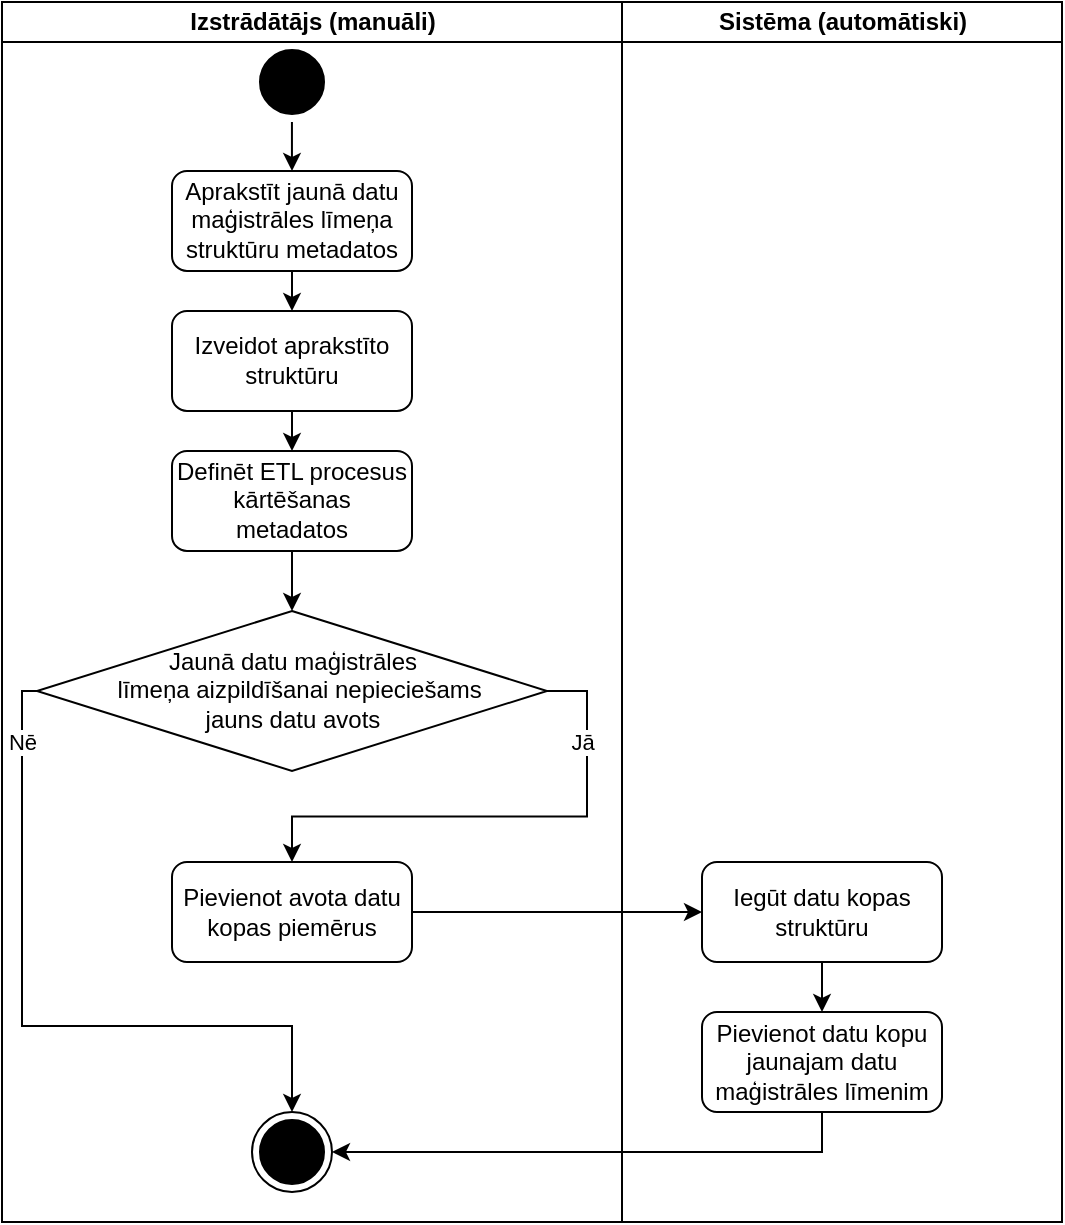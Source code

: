 <mxfile version="13.0.1" pages="6"><diagram name="dhl_addition" id="0783ab3e-0a74-02c8-0abd-f7b4e66b4bec"><mxGraphModel dx="971" dy="371" grid="1" gridSize="10" guides="1" tooltips="1" connect="1" arrows="1" fold="1" page="1" pageScale="1" pageWidth="850" pageHeight="1100" background="#ffffff" math="0" shadow="0"><root><mxCell id="0"/><mxCell id="1" parent="0"/><mxCell id="1c1d494c118603dd-1" value="" style="swimlane;html=1;childLayout=stackLayout;startSize=0;rounded=0;shadow=0;comic=0;labelBackgroundColor=none;strokeWidth=1;fontFamily=Verdana;fontSize=12;align=center;" parent="1" vertex="1"><mxGeometry x="40" y="20" width="530" height="610" as="geometry"/></mxCell><mxCell id="1c1d494c118603dd-2" value="Izstrādātājs (manuāli)" style="swimlane;html=1;startSize=20;" parent="1c1d494c118603dd-1" vertex="1"><mxGeometry width="310" height="610" as="geometry"/></mxCell><mxCell id="QlJGY3i9sihVr8ih1S-I-3" value="" style="edgeStyle=orthogonalEdgeStyle;html=1;verticalAlign=bottom;endArrow=classic;endSize=6;strokeColor=#000000;exitX=0.499;exitY=0.851;exitDx=0;exitDy=0;exitPerimeter=0;endFill=1;" parent="1c1d494c118603dd-2" edge="1"><mxGeometry relative="1" as="geometry"><mxPoint x="145" y="84.47" as="targetPoint"/><mxPoint x="144.97" y="60.0" as="sourcePoint"/></mxGeometry></mxCell><mxCell id="QlJGY3i9sihVr8ih1S-I-6" style="edgeStyle=orthogonalEdgeStyle;rounded=0;orthogonalLoop=1;jettySize=auto;html=1;exitX=0.5;exitY=1;exitDx=0;exitDy=0;entryX=0.5;entryY=0;entryDx=0;entryDy=0;strokeColor=#000000;" parent="1c1d494c118603dd-2" source="QlJGY3i9sihVr8ih1S-I-4" target="QlJGY3i9sihVr8ih1S-I-5" edge="1"><mxGeometry relative="1" as="geometry"/></mxCell><mxCell id="QlJGY3i9sihVr8ih1S-I-21" value="Pievienot avota datu kopas piemērus" style="rounded=1;whiteSpace=wrap;html=1;strokeColor=#000000;" parent="1c1d494c118603dd-2" vertex="1"><mxGeometry x="85" y="430" width="120" height="50" as="geometry"/></mxCell><mxCell id="QlJGY3i9sihVr8ih1S-I-4" value="Aprakstīt jaunā datu maģistrāles līmeņa struktūru metadatos" style="rounded=1;whiteSpace=wrap;html=1;strokeColor=#000000;" parent="1c1d494c118603dd-2" vertex="1"><mxGeometry x="85" y="84.47" width="120" height="50" as="geometry"/></mxCell><mxCell id="QlJGY3i9sihVr8ih1S-I-10" style="edgeStyle=orthogonalEdgeStyle;rounded=0;orthogonalLoop=1;jettySize=auto;html=1;exitX=0.5;exitY=1;exitDx=0;exitDy=0;entryX=0.5;entryY=0;entryDx=0;entryDy=0;endArrow=classic;endFill=1;endSize=6;strokeColor=#000000;" parent="1c1d494c118603dd-2" source="QlJGY3i9sihVr8ih1S-I-5" target="QlJGY3i9sihVr8ih1S-I-9" edge="1"><mxGeometry relative="1" as="geometry"/></mxCell><mxCell id="QlJGY3i9sihVr8ih1S-I-5" value="Izveidot aprakstīto struktūru" style="rounded=1;whiteSpace=wrap;html=1;strokeColor=#000000;" parent="1c1d494c118603dd-2" vertex="1"><mxGeometry x="85" y="154.47" width="120" height="50" as="geometry"/></mxCell><mxCell id="QlJGY3i9sihVr8ih1S-I-12" style="edgeStyle=orthogonalEdgeStyle;rounded=0;orthogonalLoop=1;jettySize=auto;html=1;exitX=0.5;exitY=1;exitDx=0;exitDy=0;entryX=0.5;entryY=0;entryDx=0;entryDy=0;endArrow=classic;endFill=1;endSize=6;strokeColor=#000000;" parent="1c1d494c118603dd-2" source="QlJGY3i9sihVr8ih1S-I-9" target="QlJGY3i9sihVr8ih1S-I-11" edge="1"><mxGeometry relative="1" as="geometry"/></mxCell><mxCell id="QlJGY3i9sihVr8ih1S-I-9" value="Definēt ETL procesus kārtēšanas metadatos" style="rounded=1;whiteSpace=wrap;html=1;strokeColor=#000000;" parent="1c1d494c118603dd-2" vertex="1"><mxGeometry x="85" y="224.47" width="120" height="50" as="geometry"/></mxCell><mxCell id="QlJGY3i9sihVr8ih1S-I-11" value="Jaunā datu maģistrāles&lt;br&gt;&amp;nbsp; līmeņa aizpildīšanai nepieciešams &lt;br&gt;jauns datu avots" style="rhombus;whiteSpace=wrap;html=1;strokeColor=#000000;" parent="1c1d494c118603dd-2" vertex="1"><mxGeometry x="17.5" y="304.47" width="255" height="80" as="geometry"/></mxCell><mxCell id="QlJGY3i9sihVr8ih1S-I-13" style="edgeStyle=orthogonalEdgeStyle;rounded=0;orthogonalLoop=1;jettySize=auto;html=1;exitX=1;exitY=0.5;exitDx=0;exitDy=0;endArrow=classic;endFill=1;endSize=6;strokeColor=#000000;entryX=0.5;entryY=0;entryDx=0;entryDy=0;" parent="1c1d494c118603dd-2" source="QlJGY3i9sihVr8ih1S-I-11" target="QlJGY3i9sihVr8ih1S-I-21" edge="1"><mxGeometry relative="1" as="geometry"><mxPoint x="145" y="424.47" as="targetPoint"/><Array as="points"/></mxGeometry></mxCell><mxCell id="QlJGY3i9sihVr8ih1S-I-14" value="Jā" style="edgeLabel;html=1;align=center;verticalAlign=middle;resizable=0;points=[];" parent="QlJGY3i9sihVr8ih1S-I-13" vertex="1" connectable="0"><mxGeometry x="-0.294" relative="1" as="geometry"><mxPoint x="3.92" y="-37.25" as="offset"/></mxGeometry></mxCell><mxCell id="QlJGY3i9sihVr8ih1S-I-25" style="edgeStyle=orthogonalEdgeStyle;rounded=0;orthogonalLoop=1;jettySize=auto;html=1;exitX=0;exitY=0.5;exitDx=0;exitDy=0;endArrow=classic;endFill=1;endSize=6;strokeColor=#000000;entryX=0.5;entryY=0;entryDx=0;entryDy=0;" parent="1c1d494c118603dd-2" source="QlJGY3i9sihVr8ih1S-I-11" target="QlJGY3i9sihVr8ih1S-I-26" edge="1"><mxGeometry relative="1" as="geometry"><mxPoint x="130" y="580" as="targetPoint"/><Array as="points"><mxPoint x="10" y="344"/><mxPoint x="10" y="512"/><mxPoint x="145" y="512"/></Array></mxGeometry></mxCell><mxCell id="QlJGY3i9sihVr8ih1S-I-27" value="Nē" style="edgeLabel;html=1;align=center;verticalAlign=middle;resizable=0;points=[];" parent="QlJGY3i9sihVr8ih1S-I-25" vertex="1" connectable="0"><mxGeometry x="-0.697" relative="1" as="geometry"><mxPoint y="-20.33" as="offset"/></mxGeometry></mxCell><mxCell id="QlJGY3i9sihVr8ih1S-I-2" value="" style="ellipse;html=1;shape=startState;fillColor=#000000;strokeColor=#000000;" parent="1c1d494c118603dd-2" vertex="1"><mxGeometry x="125" y="20" width="40" height="40" as="geometry"/></mxCell><mxCell id="QlJGY3i9sihVr8ih1S-I-26" value="" style="ellipse;html=1;shape=endState;fillColor=#000000;strokeColor=#000000;" parent="1c1d494c118603dd-2" vertex="1"><mxGeometry x="125" y="555" width="40" height="40" as="geometry"/></mxCell><mxCell id="1c1d494c118603dd-3" value="Sistēma (automātiski)" style="swimlane;html=1;startSize=20;" parent="1c1d494c118603dd-1" vertex="1"><mxGeometry x="310" width="220" height="610" as="geometry"/></mxCell><mxCell id="QlJGY3i9sihVr8ih1S-I-24" style="edgeStyle=orthogonalEdgeStyle;rounded=0;orthogonalLoop=1;jettySize=auto;html=1;exitX=0.5;exitY=1;exitDx=0;exitDy=0;entryX=0.5;entryY=0;entryDx=0;entryDy=0;endArrow=classic;endFill=1;endSize=6;strokeColor=#000000;" parent="1c1d494c118603dd-3" source="QlJGY3i9sihVr8ih1S-I-19" target="QlJGY3i9sihVr8ih1S-I-23" edge="1"><mxGeometry relative="1" as="geometry"/></mxCell><mxCell id="QlJGY3i9sihVr8ih1S-I-19" value="Iegūt datu kopas struktūru" style="rounded=1;whiteSpace=wrap;html=1;strokeColor=#000000;" parent="1c1d494c118603dd-3" vertex="1"><mxGeometry x="40" y="430" width="120" height="50" as="geometry"/></mxCell><mxCell id="QlJGY3i9sihVr8ih1S-I-23" value="Pievienot datu kopu jaunajam datu maģistrāles līmenim" style="rounded=1;whiteSpace=wrap;html=1;strokeColor=#000000;" parent="1c1d494c118603dd-3" vertex="1"><mxGeometry x="40" y="505" width="120" height="50" as="geometry"/></mxCell><mxCell id="QlJGY3i9sihVr8ih1S-I-22" style="edgeStyle=orthogonalEdgeStyle;rounded=0;orthogonalLoop=1;jettySize=auto;html=1;exitX=1;exitY=0.5;exitDx=0;exitDy=0;endArrow=classic;endFill=1;endSize=6;strokeColor=#000000;" parent="1c1d494c118603dd-1" source="QlJGY3i9sihVr8ih1S-I-21" target="QlJGY3i9sihVr8ih1S-I-19" edge="1"><mxGeometry relative="1" as="geometry"/></mxCell><mxCell id="QlJGY3i9sihVr8ih1S-I-30" style="edgeStyle=orthogonalEdgeStyle;rounded=0;orthogonalLoop=1;jettySize=auto;html=1;exitX=0.5;exitY=1;exitDx=0;exitDy=0;entryX=1;entryY=0.5;entryDx=0;entryDy=0;endArrow=classic;endFill=1;endSize=6;strokeColor=#000000;" parent="1c1d494c118603dd-1" source="QlJGY3i9sihVr8ih1S-I-23" target="QlJGY3i9sihVr8ih1S-I-26" edge="1"><mxGeometry relative="1" as="geometry"/></mxCell></root></mxGraphModel></diagram><diagram id="r5ne1nX5tnaXWX44cIxF" name="ds_addition"><mxGraphModel dx="971" dy="371" grid="1" gridSize="10" guides="1" tooltips="1" connect="1" arrows="1" fold="1" page="1" pageScale="1" pageWidth="850" pageHeight="1100" math="0" shadow="0"><root><mxCell id="-ry3yPVLIxm_ubu_ktDn-0"/><mxCell id="-ry3yPVLIxm_ubu_ktDn-1" parent="-ry3yPVLIxm_ubu_ktDn-0"/><mxCell id="CW3bPsIAohNxKpFL95HY-0" value="" style="swimlane;html=1;childLayout=stackLayout;startSize=0;rounded=0;shadow=0;comic=0;labelBackgroundColor=none;strokeWidth=1;fontFamily=Verdana;fontSize=12;align=center;" parent="-ry3yPVLIxm_ubu_ktDn-1" vertex="1"><mxGeometry x="40" y="20" width="530" height="470" as="geometry"/></mxCell><mxCell id="CW3bPsIAohNxKpFL95HY-1" value="Izstrādātājs (manuāli)" style="swimlane;html=1;startSize=20;" parent="CW3bPsIAohNxKpFL95HY-0" vertex="1"><mxGeometry width="310" height="470" as="geometry"/></mxCell><mxCell id="CW3bPsIAohNxKpFL95HY-2" value="" style="edgeStyle=orthogonalEdgeStyle;html=1;verticalAlign=bottom;endArrow=classic;endSize=6;strokeColor=#000000;exitX=0.499;exitY=0.851;exitDx=0;exitDy=0;exitPerimeter=0;endFill=1;entryX=0.5;entryY=0;entryDx=0;entryDy=0;" parent="CW3bPsIAohNxKpFL95HY-1" target="CW3bPsIAohNxKpFL95HY-4" edge="1"><mxGeometry relative="1" as="geometry"><mxPoint x="145" y="84.47" as="targetPoint"/><mxPoint x="144.97" y="60.0" as="sourcePoint"/></mxGeometry></mxCell><mxCell id="CW3bPsIAohNxKpFL95HY-15" value="" style="ellipse;html=1;shape=startState;fillColor=#000000;strokeColor=#000000;" parent="CW3bPsIAohNxKpFL95HY-1" vertex="1"><mxGeometry x="125" y="20" width="40" height="40" as="geometry"/></mxCell><mxCell id="CW3bPsIAohNxKpFL95HY-4" value="Pievienot avota datu kopas piemērus" style="rounded=1;whiteSpace=wrap;html=1;strokeColor=#000000;" parent="CW3bPsIAohNxKpFL95HY-1" vertex="1"><mxGeometry x="85" y="80" width="120" height="50" as="geometry"/></mxCell><mxCell id="CW3bPsIAohNxKpFL95HY-26" style="edgeStyle=orthogonalEdgeStyle;rounded=0;orthogonalLoop=1;jettySize=auto;html=1;exitX=0.5;exitY=1;exitDx=0;exitDy=0;endArrow=classic;endFill=1;endSize=6;strokeColor=#000000;" parent="CW3bPsIAohNxKpFL95HY-1" source="CW3bPsIAohNxKpFL95HY-23" target="CW3bPsIAohNxKpFL95HY-25" edge="1"><mxGeometry relative="1" as="geometry"/></mxCell><mxCell id="CW3bPsIAohNxKpFL95HY-23" value="Definēt citus datu maģistrāles līmeņus" style="rounded=1;whiteSpace=wrap;html=1;strokeColor=#000000;" parent="CW3bPsIAohNxKpFL95HY-1" vertex="1"><mxGeometry x="85" y="260" width="120" height="50" as="geometry"/></mxCell><mxCell id="8R1ivv4LpuwspY_69c0b-0" style="edgeStyle=orthogonalEdgeStyle;rounded=0;orthogonalLoop=1;jettySize=auto;html=1;exitX=0.5;exitY=1;exitDx=0;exitDy=0;entryX=0.5;entryY=0;entryDx=0;entryDy=0;endArrow=classic;endFill=1;endSize=6;strokeColor=#000000;" parent="CW3bPsIAohNxKpFL95HY-1" source="CW3bPsIAohNxKpFL95HY-25" target="CW3bPsIAohNxKpFL95HY-16" edge="1"><mxGeometry relative="1" as="geometry"/></mxCell><mxCell id="CW3bPsIAohNxKpFL95HY-25" value="Definēt ETL procesus kārtēšanas metadatos" style="rounded=1;whiteSpace=wrap;html=1;strokeColor=#000000;" parent="CW3bPsIAohNxKpFL95HY-1" vertex="1"><mxGeometry x="85" y="340" width="120" height="50" as="geometry"/></mxCell><mxCell id="CW3bPsIAohNxKpFL95HY-16" value="" style="ellipse;html=1;shape=endState;fillColor=#000000;strokeColor=#000000;" parent="CW3bPsIAohNxKpFL95HY-1" vertex="1"><mxGeometry x="125" y="420" width="40" height="40" as="geometry"/></mxCell><mxCell id="CW3bPsIAohNxKpFL95HY-17" value="Sistēma (automātiski)" style="swimlane;html=1;startSize=20;" parent="CW3bPsIAohNxKpFL95HY-0" vertex="1"><mxGeometry x="310" width="220" height="470" as="geometry"/></mxCell><mxCell id="CW3bPsIAohNxKpFL95HY-18" style="edgeStyle=orthogonalEdgeStyle;rounded=0;orthogonalLoop=1;jettySize=auto;html=1;exitX=0.5;exitY=1;exitDx=0;exitDy=0;entryX=0.5;entryY=0;entryDx=0;entryDy=0;endArrow=classic;endFill=1;endSize=6;strokeColor=#000000;" parent="CW3bPsIAohNxKpFL95HY-17" source="CW3bPsIAohNxKpFL95HY-19" target="CW3bPsIAohNxKpFL95HY-20" edge="1"><mxGeometry relative="1" as="geometry"/></mxCell><mxCell id="CW3bPsIAohNxKpFL95HY-19" value="Iegūt datu kopas struktūru" style="rounded=1;whiteSpace=wrap;html=1;strokeColor=#000000;" parent="CW3bPsIAohNxKpFL95HY-17" vertex="1"><mxGeometry x="40" y="130" width="120" height="50" as="geometry"/></mxCell><mxCell id="CW3bPsIAohNxKpFL95HY-20" value="Pievienot datu kopu pirmajam datu maģistrāles līmenim" style="rounded=1;whiteSpace=wrap;html=1;strokeColor=#000000;" parent="CW3bPsIAohNxKpFL95HY-17" vertex="1"><mxGeometry x="40" y="210" width="120" height="50" as="geometry"/></mxCell><mxCell id="CW3bPsIAohNxKpFL95HY-21" style="edgeStyle=orthogonalEdgeStyle;rounded=0;orthogonalLoop=1;jettySize=auto;html=1;exitX=1;exitY=0.5;exitDx=0;exitDy=0;endArrow=classic;endFill=1;endSize=6;strokeColor=#000000;entryX=0.5;entryY=0;entryDx=0;entryDy=0;" parent="CW3bPsIAohNxKpFL95HY-0" source="CW3bPsIAohNxKpFL95HY-4" target="CW3bPsIAohNxKpFL95HY-19" edge="1"><mxGeometry relative="1" as="geometry"/></mxCell><mxCell id="CW3bPsIAohNxKpFL95HY-24" style="edgeStyle=orthogonalEdgeStyle;rounded=0;orthogonalLoop=1;jettySize=auto;html=1;exitX=0.5;exitY=1;exitDx=0;exitDy=0;entryX=1;entryY=0.5;entryDx=0;entryDy=0;endArrow=classic;endFill=1;endSize=6;strokeColor=#000000;" parent="CW3bPsIAohNxKpFL95HY-0" source="CW3bPsIAohNxKpFL95HY-20" target="CW3bPsIAohNxKpFL95HY-23" edge="1"><mxGeometry relative="1" as="geometry"/></mxCell></root></mxGraphModel></diagram><diagram id="lWVLtYRCgKMw6gDkcgYN" name="dset_addition"><mxGraphModel dx="971" dy="371" grid="1" gridSize="10" guides="1" tooltips="1" connect="1" arrows="1" fold="1" page="1" pageScale="1" pageWidth="850" pageHeight="1100" math="0" shadow="0"><root><mxCell id="nahnFkoXb_-2f4OZzHpa-0"/><mxCell id="nahnFkoXb_-2f4OZzHpa-1" parent="nahnFkoXb_-2f4OZzHpa-0"/><mxCell id="oEe6ItxFOUa2A3Rlbcqa-0" value="" style="swimlane;html=1;childLayout=stackLayout;startSize=0;rounded=0;shadow=0;comic=0;labelBackgroundColor=none;strokeWidth=1;fontFamily=Verdana;fontSize=12;align=center;" parent="nahnFkoXb_-2f4OZzHpa-1" vertex="1"><mxGeometry x="30" y="110" width="580" height="980" as="geometry"/></mxCell><mxCell id="oEe6ItxFOUa2A3Rlbcqa-1" value="Izstrādātājs (manuāli)" style="swimlane;html=1;startSize=20;" parent="oEe6ItxFOUa2A3Rlbcqa-0" vertex="1"><mxGeometry width="320" height="980" as="geometry"/></mxCell><mxCell id="oEe6ItxFOUa2A3Rlbcqa-13" style="edgeStyle=orthogonalEdgeStyle;rounded=0;orthogonalLoop=1;jettySize=auto;html=1;exitX=0;exitY=0.5;exitDx=0;exitDy=0;endArrow=classic;endFill=1;endSize=6;strokeColor=#000000;entryX=0;entryY=0.5;entryDx=0;entryDy=0;" parent="oEe6ItxFOUa2A3Rlbcqa-1" source="oEe6ItxFOUa2A3Rlbcqa-10" target="A9LWQGohzFF2PayJw1Xd-0" edge="1"><mxGeometry relative="1" as="geometry"><mxPoint x="167.495" y="920" as="targetPoint"/><Array as="points"><mxPoint x="10" y="125"/><mxPoint x="10" y="465"/></Array></mxGeometry></mxCell><mxCell id="oEe6ItxFOUa2A3Rlbcqa-14" value="Nē" style="edgeLabel;html=1;align=center;verticalAlign=middle;resizable=0;points=[];" parent="oEe6ItxFOUa2A3Rlbcqa-13" vertex="1" connectable="0"><mxGeometry x="-0.697" relative="1" as="geometry"><mxPoint y="-6.62" as="offset"/></mxGeometry></mxCell><mxCell id="oEe6ItxFOUa2A3Rlbcqa-8" style="edgeStyle=orthogonalEdgeStyle;rounded=0;orthogonalLoop=1;jettySize=auto;html=1;exitX=0.5;exitY=1;exitDx=0;exitDy=0;entryX=0.5;entryY=0;entryDx=0;entryDy=0;endArrow=classic;endFill=1;endSize=6;strokeColor=#000000;" parent="oEe6ItxFOUa2A3Rlbcqa-1" target="oEe6ItxFOUa2A3Rlbcqa-10" edge="1"><mxGeometry relative="1" as="geometry"><mxPoint x="167.49" y="60.0" as="sourcePoint"/></mxGeometry></mxCell><mxCell id="oEe6ItxFOUa2A3Rlbcqa-11" style="edgeStyle=orthogonalEdgeStyle;rounded=0;orthogonalLoop=1;jettySize=auto;html=1;exitX=1;exitY=0.5;exitDx=0;exitDy=0;endArrow=classic;endFill=1;endSize=6;strokeColor=#000000;entryX=0.5;entryY=0;entryDx=0;entryDy=0;" parent="oEe6ItxFOUa2A3Rlbcqa-1" source="oEe6ItxFOUa2A3Rlbcqa-10" target="oEe6ItxFOUa2A3Rlbcqa-4" edge="1"><mxGeometry relative="1" as="geometry"><mxPoint x="167.49" y="424.47" as="targetPoint"/><Array as="points"/></mxGeometry></mxCell><mxCell id="oEe6ItxFOUa2A3Rlbcqa-12" value="Jā" style="edgeLabel;html=1;align=center;verticalAlign=middle;resizable=0;points=[];" parent="oEe6ItxFOUa2A3Rlbcqa-11" vertex="1" connectable="0"><mxGeometry x="-0.294" relative="1" as="geometry"><mxPoint x="3.92" y="-30" as="offset"/></mxGeometry></mxCell><mxCell id="hao8P9bLH9G-kj5CgLMN-1" style="edgeStyle=orthogonalEdgeStyle;rounded=0;orthogonalLoop=1;jettySize=auto;html=1;exitX=0.5;exitY=1;exitDx=0;exitDy=0;entryX=0.5;entryY=0;entryDx=0;entryDy=0;endArrow=classic;endFill=1;endSize=6;strokeColor=#000000;" parent="oEe6ItxFOUa2A3Rlbcqa-1" source="oEe6ItxFOUa2A3Rlbcqa-4" target="hao8P9bLH9G-kj5CgLMN-0" edge="1"><mxGeometry relative="1" as="geometry"/></mxCell><mxCell id="hao8P9bLH9G-kj5CgLMN-3" style="edgeStyle=orthogonalEdgeStyle;rounded=0;orthogonalLoop=1;jettySize=auto;html=1;exitX=0.5;exitY=1;exitDx=0;exitDy=0;entryX=0.5;entryY=0;entryDx=0;entryDy=0;endArrow=classic;endFill=1;endSize=6;strokeColor=#000000;" parent="oEe6ItxFOUa2A3Rlbcqa-1" source="hao8P9bLH9G-kj5CgLMN-0" target="hao8P9bLH9G-kj5CgLMN-2" edge="1"><mxGeometry relative="1" as="geometry"/></mxCell><mxCell id="QD4xUwwItMY4GWylgtzm-1" style="edgeStyle=orthogonalEdgeStyle;rounded=0;orthogonalLoop=1;jettySize=auto;html=1;exitX=0.5;exitY=1;exitDx=0;exitDy=0;entryX=0.5;entryY=0;entryDx=0;entryDy=0;endArrow=classic;endFill=1;endSize=6;strokeColor=#000000;" parent="oEe6ItxFOUa2A3Rlbcqa-1" source="hao8P9bLH9G-kj5CgLMN-2" target="A9LWQGohzFF2PayJw1Xd-0" edge="1"><mxGeometry relative="1" as="geometry"><mxPoint x="167.5" y="440" as="targetPoint"/></mxGeometry></mxCell><mxCell id="oEe6ItxFOUa2A3Rlbcqa-15" value="" style="ellipse;html=1;shape=startState;fillColor=#000000;strokeColor=#000000;" parent="oEe6ItxFOUa2A3Rlbcqa-1" vertex="1"><mxGeometry x="147.5" y="20" width="40" height="40" as="geometry"/></mxCell><mxCell id="hao8P9bLH9G-kj5CgLMN-2" value="Definēt ETL procesus kārtēšanas metadatos" style="rounded=1;whiteSpace=wrap;html=1;strokeColor=#000000;" parent="oEe6ItxFOUa2A3Rlbcqa-1" vertex="1"><mxGeometry x="107.5" y="360" width="120" height="50" as="geometry"/></mxCell><mxCell id="hao8P9bLH9G-kj5CgLMN-0" value="Definēt datu maģistrāles līmeni" style="rounded=1;whiteSpace=wrap;html=1;strokeColor=#000000;" parent="oEe6ItxFOUa2A3Rlbcqa-1" vertex="1"><mxGeometry x="107.49" y="280" width="120" height="50" as="geometry"/></mxCell><mxCell id="oEe6ItxFOUa2A3Rlbcqa-4" value="Aprakstīt jaunās datu kopas (datu vienības) struktūru metadatos" style="rounded=1;whiteSpace=wrap;html=1;strokeColor=#000000;" parent="oEe6ItxFOUa2A3Rlbcqa-1" vertex="1"><mxGeometry x="107.49" y="200" width="120" height="50" as="geometry"/></mxCell><mxCell id="oEe6ItxFOUa2A3Rlbcqa-10" value="Datu kopa jāpievieno datu&lt;br&gt;maģistrāles līmenim" style="rhombus;whiteSpace=wrap;html=1;strokeColor=#000000;" parent="oEe6ItxFOUa2A3Rlbcqa-1" vertex="1"><mxGeometry x="51.24" y="90" width="232.5" height="70" as="geometry"/></mxCell><mxCell id="A9LWQGohzFF2PayJw1Xd-0" value="Pievienot datu kopas piemērus" style="rounded=1;whiteSpace=wrap;html=1;strokeColor=#000000;" parent="oEe6ItxFOUa2A3Rlbcqa-1" vertex="1"><mxGeometry x="107.5" y="440" width="120" height="50" as="geometry"/></mxCell><mxCell id="A9LWQGohzFF2PayJw1Xd-10" style="edgeStyle=orthogonalEdgeStyle;rounded=0;jumpStyle=arc;jumpSize=10;orthogonalLoop=1;jettySize=auto;html=1;exitX=0.5;exitY=1;exitDx=0;exitDy=0;entryX=0.5;entryY=0;entryDx=0;entryDy=0;endArrow=classic;endFill=1;endSize=6;strokeColor=#000000;" parent="oEe6ItxFOUa2A3Rlbcqa-1" source="A9LWQGohzFF2PayJw1Xd-7" target="A9LWQGohzFF2PayJw1Xd-9" edge="1"><mxGeometry relative="1" as="geometry"/></mxCell><mxCell id="oEe6ItxFOUa2A3Rlbcqa-16" value="" style="ellipse;html=1;shape=endState;fillColor=#000000;strokeColor=#000000;" parent="oEe6ItxFOUa2A3Rlbcqa-1" vertex="1"><mxGeometry x="139.99" y="930" width="40" height="40" as="geometry"/></mxCell><mxCell id="bMRO8jS0LVzPHO73oQTJ-0" style="edgeStyle=orthogonalEdgeStyle;rounded=0;jumpStyle=arc;jumpSize=10;orthogonalLoop=1;jettySize=auto;html=1;exitX=0.5;exitY=1;exitDx=0;exitDy=0;entryX=0.5;entryY=0;entryDx=0;entryDy=0;endArrow=classic;endFill=1;endSize=6;strokeColor=#000000;" parent="oEe6ItxFOUa2A3Rlbcqa-1" source="A9LWQGohzFF2PayJw1Xd-9" target="oEe6ItxFOUa2A3Rlbcqa-16" edge="1"><mxGeometry relative="1" as="geometry"/></mxCell><mxCell id="A9LWQGohzFF2PayJw1Xd-9" value="Definēt ETL procesus kārtēšanas metadatos" style="rounded=1;whiteSpace=wrap;html=1;strokeColor=#000000;" parent="oEe6ItxFOUa2A3Rlbcqa-1" vertex="1"><mxGeometry x="100" y="845" width="120" height="50" as="geometry"/></mxCell><mxCell id="A9LWQGohzFF2PayJw1Xd-7" value="Definēt citus datu maģistrāles līmeņus" style="rounded=1;whiteSpace=wrap;html=1;strokeColor=#000000;" parent="oEe6ItxFOUa2A3Rlbcqa-1" vertex="1"><mxGeometry x="100" y="770" width="120" height="50" as="geometry"/></mxCell><mxCell id="A9LWQGohzFF2PayJw1Xd-13" style="edgeStyle=orthogonalEdgeStyle;rounded=0;jumpStyle=arc;jumpSize=10;orthogonalLoop=1;jettySize=auto;html=1;exitX=0;exitY=0.5;exitDx=0;exitDy=0;entryX=0;entryY=0.5;entryDx=0;entryDy=0;endArrow=classic;endFill=1;endSize=6;strokeColor=#000000;" parent="oEe6ItxFOUa2A3Rlbcqa-1" source="A9LWQGohzFF2PayJw1Xd-11" target="oEe6ItxFOUa2A3Rlbcqa-16" edge="1"><mxGeometry relative="1" as="geometry"><Array as="points"><mxPoint x="50" y="695"/><mxPoint x="50" y="950"/></Array></mxGeometry></mxCell><mxCell id="A9LWQGohzFF2PayJw1Xd-14" value="Nē" style="edgeLabel;html=1;align=center;verticalAlign=middle;resizable=0;points=[];" parent="A9LWQGohzFF2PayJw1Xd-13" vertex="1" connectable="0"><mxGeometry x="-0.749" y="-2" relative="1" as="geometry"><mxPoint x="-1" as="offset"/></mxGeometry></mxCell><mxCell id="A9LWQGohzFF2PayJw1Xd-15" style="edgeStyle=orthogonalEdgeStyle;rounded=0;jumpStyle=arc;jumpSize=10;orthogonalLoop=1;jettySize=auto;html=1;exitX=1;exitY=0.5;exitDx=0;exitDy=0;entryX=0.5;entryY=0;entryDx=0;entryDy=0;endArrow=classic;endFill=1;endSize=6;strokeColor=#000000;" parent="oEe6ItxFOUa2A3Rlbcqa-1" source="A9LWQGohzFF2PayJw1Xd-11" target="A9LWQGohzFF2PayJw1Xd-7" edge="1"><mxGeometry relative="1" as="geometry"><Array as="points"><mxPoint x="300" y="695"/><mxPoint x="300" y="750"/><mxPoint x="160" y="750"/></Array></mxGeometry></mxCell><mxCell id="A9LWQGohzFF2PayJw1Xd-16" value="Jā" style="edgeLabel;html=1;align=center;verticalAlign=middle;resizable=0;points=[];" parent="A9LWQGohzFF2PayJw1Xd-15" vertex="1" connectable="0"><mxGeometry x="-0.924" y="-1" relative="1" as="geometry"><mxPoint x="26.89" y="24" as="offset"/></mxGeometry></mxCell><mxCell id="A9LWQGohzFF2PayJw1Xd-11" value="Jaunās datu kopas&lt;br&gt;aizpildīšanai nepieciešams&lt;br&gt;jauns datu avots" style="rhombus;whiteSpace=wrap;html=1;strokeColor=#000000;" parent="oEe6ItxFOUa2A3Rlbcqa-1" vertex="1"><mxGeometry x="71.86" y="650" width="191.25" height="90" as="geometry"/></mxCell><mxCell id="oEe6ItxFOUa2A3Rlbcqa-17" value="Sistēma (automātiski)" style="swimlane;html=1;startSize=20;" parent="oEe6ItxFOUa2A3Rlbcqa-0" vertex="1"><mxGeometry x="320" width="260" height="980" as="geometry"/></mxCell><mxCell id="oEe6ItxFOUa2A3Rlbcqa-18" style="edgeStyle=orthogonalEdgeStyle;rounded=0;orthogonalLoop=1;jettySize=auto;html=1;exitX=0.5;exitY=1;exitDx=0;exitDy=0;entryX=0.5;entryY=0;entryDx=0;entryDy=0;endArrow=classic;endFill=1;endSize=6;strokeColor=#000000;" parent="oEe6ItxFOUa2A3Rlbcqa-17" source="oEe6ItxFOUa2A3Rlbcqa-19" target="oEe6ItxFOUa2A3Rlbcqa-20" edge="1"><mxGeometry relative="1" as="geometry"/></mxCell><mxCell id="oEe6ItxFOUa2A3Rlbcqa-19" value="Iegūt datu kopas struktūru" style="rounded=1;whiteSpace=wrap;html=1;strokeColor=#000000;" parent="oEe6ItxFOUa2A3Rlbcqa-17" vertex="1"><mxGeometry x="70.01" y="490" width="120" height="50" as="geometry"/></mxCell><mxCell id="oEe6ItxFOUa2A3Rlbcqa-20" value="Pievienot datu kopu pirmajam datu maģistrāles līmenim" style="rounded=1;whiteSpace=wrap;html=1;strokeColor=#000000;" parent="oEe6ItxFOUa2A3Rlbcqa-17" vertex="1"><mxGeometry x="70.01" y="565" width="120" height="50" as="geometry"/></mxCell><mxCell id="A9LWQGohzFF2PayJw1Xd-3" style="edgeStyle=orthogonalEdgeStyle;rounded=0;jumpStyle=arc;jumpSize=10;orthogonalLoop=1;jettySize=auto;html=1;exitX=1;exitY=0.5;exitDx=0;exitDy=0;endArrow=classic;endFill=1;endSize=6;strokeColor=#000000;entryX=0.5;entryY=0;entryDx=0;entryDy=0;" parent="oEe6ItxFOUa2A3Rlbcqa-0" source="A9LWQGohzFF2PayJw1Xd-0" target="oEe6ItxFOUa2A3Rlbcqa-19" edge="1"><mxGeometry relative="1" as="geometry"/></mxCell><mxCell id="A9LWQGohzFF2PayJw1Xd-12" style="edgeStyle=orthogonalEdgeStyle;rounded=0;jumpStyle=arc;jumpSize=10;orthogonalLoop=1;jettySize=auto;html=1;exitX=0.5;exitY=1;exitDx=0;exitDy=0;entryX=0.5;entryY=0;entryDx=0;entryDy=0;endArrow=classic;endFill=1;endSize=6;strokeColor=#000000;" parent="oEe6ItxFOUa2A3Rlbcqa-0" source="oEe6ItxFOUa2A3Rlbcqa-20" target="A9LWQGohzFF2PayJw1Xd-11" edge="1"><mxGeometry relative="1" as="geometry"><Array as="points"><mxPoint x="450" y="630"/><mxPoint x="167" y="630"/><mxPoint x="167" y="650"/></Array></mxGeometry></mxCell></root></mxGraphModel></diagram><diagram id="j2l-6FMH1OnE-kjO0-gD" name="di_addition"><mxGraphModel dx="971" dy="371" grid="1" gridSize="10" guides="1" tooltips="1" connect="1" arrows="1" fold="1" page="1" pageScale="1" pageWidth="850" pageHeight="1100" math="0" shadow="0"><root><mxCell id="KRVDxzSPPDJWvxVNP59B-0"/><mxCell id="KRVDxzSPPDJWvxVNP59B-1" parent="KRVDxzSPPDJWvxVNP59B-0"/><mxCell id="KRVDxzSPPDJWvxVNP59B-2" value="" style="swimlane;html=1;childLayout=stackLayout;startSize=0;rounded=0;shadow=0;comic=0;labelBackgroundColor=none;strokeWidth=1;fontFamily=Verdana;fontSize=12;align=center;" parent="KRVDxzSPPDJWvxVNP59B-1" vertex="1"><mxGeometry x="30" y="130" width="510" height="740" as="geometry"/></mxCell><mxCell id="KRVDxzSPPDJWvxVNP59B-38" style="edgeStyle=orthogonalEdgeStyle;rounded=0;jumpStyle=arc;jumpSize=10;orthogonalLoop=1;jettySize=auto;html=1;exitX=1;exitY=0.5;exitDx=0;exitDy=0;entryX=0.5;entryY=0;entryDx=0;entryDy=0;endArrow=classic;endFill=1;endSize=6;strokeColor=#000000;" parent="KRVDxzSPPDJWvxVNP59B-2" source="KRVDxzSPPDJWvxVNP59B-34" target="KRVDxzSPPDJWvxVNP59B-36" edge="1"><mxGeometry relative="1" as="geometry"><Array as="points"><mxPoint x="430" y="535"/></Array></mxGeometry></mxCell><mxCell id="KRVDxzSPPDJWvxVNP59B-3" value="Izstrādātājs (manuāli)" style="swimlane;html=1;startSize=20;" parent="KRVDxzSPPDJWvxVNP59B-2" vertex="1"><mxGeometry width="350" height="740" as="geometry"/></mxCell><mxCell id="KRVDxzSPPDJWvxVNP59B-4" style="edgeStyle=orthogonalEdgeStyle;rounded=0;orthogonalLoop=1;jettySize=auto;html=1;exitX=0;exitY=0.5;exitDx=0;exitDy=0;endArrow=classic;endFill=1;endSize=6;strokeColor=#000000;entryX=0;entryY=0.5;entryDx=0;entryDy=0;" parent="KRVDxzSPPDJWvxVNP59B-3" source="KRVDxzSPPDJWvxVNP59B-16" target="KRVDxzSPPDJWvxVNP59B-34" edge="1"><mxGeometry relative="1" as="geometry"><mxPoint x="167.495" y="920" as="targetPoint"/><Array as="points"><mxPoint x="10" y="125"/><mxPoint x="10" y="535"/></Array></mxGeometry></mxCell><mxCell id="KRVDxzSPPDJWvxVNP59B-5" value="Nē" style="edgeLabel;html=1;align=center;verticalAlign=middle;resizable=0;points=[];" parent="KRVDxzSPPDJWvxVNP59B-4" vertex="1" connectable="0"><mxGeometry x="-0.697" relative="1" as="geometry"><mxPoint y="-6.62" as="offset"/></mxGeometry></mxCell><mxCell id="KRVDxzSPPDJWvxVNP59B-6" style="edgeStyle=orthogonalEdgeStyle;rounded=0;orthogonalLoop=1;jettySize=auto;html=1;exitX=0.5;exitY=1;exitDx=0;exitDy=0;entryX=0.5;entryY=0;entryDx=0;entryDy=0;endArrow=classic;endFill=1;endSize=6;strokeColor=#000000;" parent="KRVDxzSPPDJWvxVNP59B-3" source="KRVDxzSPPDJWvxVNP59B-12" target="KRVDxzSPPDJWvxVNP59B-16" edge="1"><mxGeometry relative="1" as="geometry"><mxPoint x="167.49" y="60.0" as="sourcePoint"/></mxGeometry></mxCell><mxCell id="KRVDxzSPPDJWvxVNP59B-7" style="edgeStyle=orthogonalEdgeStyle;rounded=0;orthogonalLoop=1;jettySize=auto;html=1;exitX=1;exitY=0.5;exitDx=0;exitDy=0;endArrow=classic;endFill=1;endSize=6;strokeColor=#000000;entryX=0.5;entryY=0;entryDx=0;entryDy=0;" parent="KRVDxzSPPDJWvxVNP59B-3" source="KRVDxzSPPDJWvxVNP59B-16" target="KRVDxzSPPDJWvxVNP59B-15" edge="1"><mxGeometry relative="1" as="geometry"><mxPoint x="167.49" y="424.47" as="targetPoint"/><Array as="points"/></mxGeometry></mxCell><mxCell id="KRVDxzSPPDJWvxVNP59B-8" value="Jā" style="edgeLabel;html=1;align=center;verticalAlign=middle;resizable=0;points=[];" parent="KRVDxzSPPDJWvxVNP59B-7" vertex="1" connectable="0"><mxGeometry x="-0.294" relative="1" as="geometry"><mxPoint x="3.92" y="-30" as="offset"/></mxGeometry></mxCell><mxCell id="KRVDxzSPPDJWvxVNP59B-9" style="edgeStyle=orthogonalEdgeStyle;rounded=0;orthogonalLoop=1;jettySize=auto;html=1;exitX=0.5;exitY=1;exitDx=0;exitDy=0;entryX=0.5;entryY=0;entryDx=0;entryDy=0;endArrow=classic;endFill=1;endSize=6;strokeColor=#000000;" parent="KRVDxzSPPDJWvxVNP59B-3" source="KRVDxzSPPDJWvxVNP59B-15" target="KRVDxzSPPDJWvxVNP59B-14" edge="1"><mxGeometry relative="1" as="geometry"/></mxCell><mxCell id="KRVDxzSPPDJWvxVNP59B-10" style="edgeStyle=orthogonalEdgeStyle;rounded=0;orthogonalLoop=1;jettySize=auto;html=1;exitX=0.5;exitY=1;exitDx=0;exitDy=0;entryX=0.5;entryY=0;entryDx=0;entryDy=0;endArrow=classic;endFill=1;endSize=6;strokeColor=#000000;" parent="KRVDxzSPPDJWvxVNP59B-3" source="KRVDxzSPPDJWvxVNP59B-14" target="KRVDxzSPPDJWvxVNP59B-13" edge="1"><mxGeometry relative="1" as="geometry"/></mxCell><mxCell id="KRVDxzSPPDJWvxVNP59B-40" style="edgeStyle=orthogonalEdgeStyle;rounded=0;jumpStyle=arc;jumpSize=10;orthogonalLoop=1;jettySize=auto;html=1;exitX=0.5;exitY=1;exitDx=0;exitDy=0;entryX=0.5;entryY=0;entryDx=0;entryDy=0;endArrow=classic;endFill=1;endSize=6;strokeColor=#000000;" parent="KRVDxzSPPDJWvxVNP59B-3" source="KRVDxzSPPDJWvxVNP59B-13" target="KRVDxzSPPDJWvxVNP59B-39" edge="1"><mxGeometry relative="1" as="geometry"/></mxCell><mxCell id="KRVDxzSPPDJWvxVNP59B-19" value="" style="ellipse;html=1;shape=endState;fillColor=#000000;strokeColor=#000000;" parent="KRVDxzSPPDJWvxVNP59B-3" vertex="1"><mxGeometry x="130" y="685" width="40" height="40" as="geometry"/></mxCell><mxCell id="KRVDxzSPPDJWvxVNP59B-34" value="Pievienot datu vienības piemērus" style="rounded=1;whiteSpace=wrap;html=1;strokeColor=#000000;" parent="KRVDxzSPPDJWvxVNP59B-3" vertex="1"><mxGeometry x="105" y="510" width="120" height="50" as="geometry"/></mxCell><mxCell id="KRVDxzSPPDJWvxVNP59B-15" value="Aprakstīt jaunās datu vienības struktūru metadatos" style="rounded=1;whiteSpace=wrap;html=1;strokeColor=#000000;" parent="KRVDxzSPPDJWvxVNP59B-3" vertex="1"><mxGeometry x="107.49" y="200" width="120" height="50" as="geometry"/></mxCell><mxCell id="KRVDxzSPPDJWvxVNP59B-16" value="Datu vienība &lt;br&gt;jāpievieno esošai datu kopai kādā datu maģistrāles līmenī" style="rhombus;whiteSpace=wrap;html=1;strokeColor=#000000;" parent="KRVDxzSPPDJWvxVNP59B-3" vertex="1"><mxGeometry x="40" y="90" width="250" height="70" as="geometry"/></mxCell><mxCell id="KRVDxzSPPDJWvxVNP59B-44" style="edgeStyle=orthogonalEdgeStyle;rounded=0;jumpStyle=arc;jumpSize=10;orthogonalLoop=1;jettySize=auto;html=1;exitX=0;exitY=0.5;exitDx=0;exitDy=0;entryX=0;entryY=0.5;entryDx=0;entryDy=0;endArrow=classic;endFill=1;endSize=6;strokeColor=#000000;" parent="KRVDxzSPPDJWvxVNP59B-3" source="KRVDxzSPPDJWvxVNP59B-39" target="KRVDxzSPPDJWvxVNP59B-19" edge="1"><mxGeometry relative="1" as="geometry"><Array as="points"><mxPoint x="30" y="455"/><mxPoint x="30" y="705"/></Array></mxGeometry></mxCell><mxCell id="KRVDxzSPPDJWvxVNP59B-45" value="Nē" style="edgeLabel;html=1;align=center;verticalAlign=middle;resizable=0;points=[];" parent="KRVDxzSPPDJWvxVNP59B-44" vertex="1" connectable="0"><mxGeometry x="-0.969" y="3" relative="1" as="geometry"><mxPoint x="-10.88" y="-3" as="offset"/></mxGeometry></mxCell><mxCell id="KRVDxzSPPDJWvxVNP59B-14" value="Definēt datu kopu" style="rounded=1;whiteSpace=wrap;html=1;strokeColor=#000000;" parent="KRVDxzSPPDJWvxVNP59B-3" vertex="1"><mxGeometry x="107.49" y="270" width="120" height="50" as="geometry"/></mxCell><mxCell id="KRVDxzSPPDJWvxVNP59B-13" value="Definēt ETL procesus kārtēšanas metadatos" style="rounded=1;whiteSpace=wrap;html=1;strokeColor=#000000;" parent="KRVDxzSPPDJWvxVNP59B-3" vertex="1"><mxGeometry x="107.49" y="340" width="120" height="50" as="geometry"/></mxCell><mxCell id="KRVDxzSPPDJWvxVNP59B-39" value="Jaunās datu kopas&lt;br&gt;aizpildīšanai nepieciešams&lt;br&gt;jauns datu avots" style="rhombus;whiteSpace=wrap;html=1;strokeColor=#000000;" parent="KRVDxzSPPDJWvxVNP59B-3" vertex="1"><mxGeometry x="71.88" y="410" width="191.25" height="90" as="geometry"/></mxCell><mxCell id="KRVDxzSPPDJWvxVNP59B-12" value="" style="ellipse;html=1;shape=startState;fillColor=#000000;strokeColor=#000000;" parent="KRVDxzSPPDJWvxVNP59B-3" vertex="1"><mxGeometry x="147.51" y="30" width="40" height="40" as="geometry"/></mxCell><mxCell id="KRVDxzSPPDJWvxVNP59B-28" value="Sistēma (automātiski)" style="swimlane;html=1;startSize=20;" parent="KRVDxzSPPDJWvxVNP59B-2" vertex="1"><mxGeometry x="350" width="160" height="740" as="geometry"/></mxCell><mxCell id="8Evqd-BEMg22pRXwmFGx-0" value="Datu avota pievienošana" style="text;html=1;strokeColor=#000000;fillColor=#ffffff;align=center;verticalAlign=middle;whiteSpace=wrap;rounded=1;dashed=1;" parent="KRVDxzSPPDJWvxVNP59B-28" vertex="1"><mxGeometry x="-40" y="425" width="100" height="60" as="geometry"/></mxCell><mxCell id="KRVDxzSPPDJWvxVNP59B-35" style="edgeStyle=orthogonalEdgeStyle;rounded=0;orthogonalLoop=1;jettySize=auto;html=1;exitX=0.5;exitY=1;exitDx=0;exitDy=0;entryX=0.5;entryY=0;entryDx=0;entryDy=0;endArrow=classic;endFill=1;endSize=6;strokeColor=#000000;" parent="KRVDxzSPPDJWvxVNP59B-28" source="KRVDxzSPPDJWvxVNP59B-36" target="KRVDxzSPPDJWvxVNP59B-37" edge="1"><mxGeometry relative="1" as="geometry"/></mxCell><mxCell id="KRVDxzSPPDJWvxVNP59B-37" value="Pievienot datu vienību avota datu kopai" style="rounded=1;whiteSpace=wrap;html=1;strokeColor=#000000;" parent="KRVDxzSPPDJWvxVNP59B-28" vertex="1"><mxGeometry x="20" y="635" width="120" height="50" as="geometry"/></mxCell><mxCell id="KRVDxzSPPDJWvxVNP59B-36" value="Iegūt datu vienības struktūru" style="rounded=1;whiteSpace=wrap;html=1;strokeColor=#000000;" parent="KRVDxzSPPDJWvxVNP59B-28" vertex="1"><mxGeometry x="20" y="560" width="120" height="50" as="geometry"/></mxCell><mxCell id="KRVDxzSPPDJWvxVNP59B-43" style="edgeStyle=orthogonalEdgeStyle;rounded=0;jumpStyle=arc;jumpSize=10;orthogonalLoop=1;jettySize=auto;html=1;exitX=0.5;exitY=1;exitDx=0;exitDy=0;entryX=1;entryY=0.5;entryDx=0;entryDy=0;endArrow=classic;endFill=1;endSize=6;strokeColor=#000000;" parent="KRVDxzSPPDJWvxVNP59B-2" source="KRVDxzSPPDJWvxVNP59B-37" target="KRVDxzSPPDJWvxVNP59B-19" edge="1"><mxGeometry relative="1" as="geometry"/></mxCell><mxCell id="KRVDxzSPPDJWvxVNP59B-41" style="edgeStyle=orthogonalEdgeStyle;rounded=0;jumpStyle=arc;jumpSize=10;orthogonalLoop=1;jettySize=auto;html=1;exitX=1;exitY=0.5;exitDx=0;exitDy=0;endArrow=classic;endFill=1;endSize=6;strokeColor=#000000;entryX=0;entryY=0.5;entryDx=0;entryDy=0;" parent="KRVDxzSPPDJWvxVNP59B-2" source="KRVDxzSPPDJWvxVNP59B-39" target="8Evqd-BEMg22pRXwmFGx-0" edge="1"><mxGeometry relative="1" as="geometry"><mxPoint x="290" y="540" as="targetPoint"/><Array as="points"><mxPoint x="300" y="455"/><mxPoint x="300" y="455"/></Array></mxGeometry></mxCell><mxCell id="KRVDxzSPPDJWvxVNP59B-42" value="Jā" style="edgeLabel;html=1;align=center;verticalAlign=middle;resizable=0;points=[];" parent="KRVDxzSPPDJWvxVNP59B-41" vertex="1" connectable="0"><mxGeometry x="-0.904" y="-1" relative="1" as="geometry"><mxPoint x="13.87" y="-1" as="offset"/></mxGeometry></mxCell><mxCell id="8Evqd-BEMg22pRXwmFGx-1" style="edgeStyle=orthogonalEdgeStyle;rounded=0;jumpStyle=arc;jumpSize=10;orthogonalLoop=1;jettySize=auto;html=1;exitX=0.25;exitY=1;exitDx=0;exitDy=0;endArrow=classic;endFill=1;endSize=6;strokeColor=#000000;" parent="KRVDxzSPPDJWvxVNP59B-2" source="8Evqd-BEMg22pRXwmFGx-0" target="KRVDxzSPPDJWvxVNP59B-19" edge="1"><mxGeometry relative="1" as="geometry"><mxPoint x="180" y="920" as="targetPoint"/><Array as="points"><mxPoint x="335" y="630"/><mxPoint x="150" y="630"/></Array></mxGeometry></mxCell></root></mxGraphModel></diagram><diagram id="B78E55uyE5jUMrTg4GHT" name="dhl_deletion"><mxGraphModel dx="971" dy="410" grid="1" gridSize="10" guides="1" tooltips="1" connect="1" arrows="1" fold="1" page="1" pageScale="1" pageWidth="850" pageHeight="1100" math="0" shadow="0"><root><mxCell id="w5os7AiQ19PZr8jf7Rw0-0"/><mxCell id="w5os7AiQ19PZr8jf7Rw0-1" parent="w5os7AiQ19PZr8jf7Rw0-0"/><mxCell id="w5os7AiQ19PZr8jf7Rw0-2" value="" style="swimlane;html=1;childLayout=stackLayout;startSize=0;rounded=0;shadow=0;comic=0;labelBackgroundColor=none;strokeWidth=1;fontFamily=Verdana;fontSize=12;align=center;" parent="w5os7AiQ19PZr8jf7Rw0-1" vertex="1"><mxGeometry x="30" y="130" width="600" height="410" as="geometry"/></mxCell><mxCell id="w5os7AiQ19PZr8jf7Rw0-3" value="Izstrādātājs (manuāli)" style="swimlane;html=1;startSize=20;" parent="w5os7AiQ19PZr8jf7Rw0-2" vertex="1"><mxGeometry width="220" height="410" as="geometry"/></mxCell><mxCell id="w5os7AiQ19PZr8jf7Rw0-27" value="" style="ellipse;html=1;shape=endState;fillColor=#000000;strokeColor=#000000;" parent="w5os7AiQ19PZr8jf7Rw0-3" vertex="1"><mxGeometry x="70.0" y="360" width="40" height="40" as="geometry"/></mxCell><mxCell id="w5os7AiQ19PZr8jf7Rw0-28" value="" style="ellipse;html=1;shape=startState;fillColor=#000000;strokeColor=#000000;" parent="w5os7AiQ19PZr8jf7Rw0-3" vertex="1"><mxGeometry x="80.0" y="30" width="40" height="40" as="geometry"/></mxCell><mxCell id="8HIj5l_waxn1kzSy6K9b-0" value="Mainīt ETL procesus kārtēšanas metadatos" style="rounded=1;whiteSpace=wrap;html=1;strokeColor=#000000;" parent="w5os7AiQ19PZr8jf7Rw0-3" vertex="1"><mxGeometry x="40.0" y="280" width="120" height="60" as="geometry"/></mxCell><mxCell id="w5os7AiQ19PZr8jf7Rw0-41" style="edgeStyle=orthogonalEdgeStyle;rounded=0;jumpStyle=arc;jumpSize=10;orthogonalLoop=1;jettySize=auto;html=1;exitX=1;exitY=0.5;exitDx=0;exitDy=0;entryX=0.5;entryY=0;entryDx=0;entryDy=0;endArrow=classic;endFill=1;endSize=6;strokeColor=#000000;" parent="w5os7AiQ19PZr8jf7Rw0-2" source="w5os7AiQ19PZr8jf7Rw0-28" target="w5os7AiQ19PZr8jf7Rw0-40" edge="1"><mxGeometry relative="1" as="geometry"/></mxCell><mxCell id="w5os7AiQ19PZr8jf7Rw0-42" style="edgeStyle=orthogonalEdgeStyle;rounded=0;jumpStyle=arc;jumpSize=10;orthogonalLoop=1;jettySize=auto;html=1;exitX=1;exitY=0.5;exitDx=0;exitDy=0;entryX=1;entryY=0.5;entryDx=0;entryDy=0;endArrow=classic;endFill=1;endSize=6;strokeColor=#000000;" parent="w5os7AiQ19PZr8jf7Rw0-2" source="w5os7AiQ19PZr8jf7Rw0-40" target="w5os7AiQ19PZr8jf7Rw0-27" edge="1"><mxGeometry relative="1" as="geometry"><Array as="points"><mxPoint x="580" y="115"/><mxPoint x="580" y="380"/></Array></mxGeometry></mxCell><mxCell id="w5os7AiQ19PZr8jf7Rw0-43" value="Nē" style="edgeLabel;html=1;align=center;verticalAlign=middle;resizable=0;points=[];" parent="w5os7AiQ19PZr8jf7Rw0-42" vertex="1" connectable="0"><mxGeometry x="-0.97" y="3" relative="1" as="geometry"><mxPoint as="offset"/></mxGeometry></mxCell><mxCell id="w5os7AiQ19PZr8jf7Rw0-49" style="edgeStyle=orthogonalEdgeStyle;rounded=0;jumpStyle=arc;jumpSize=10;orthogonalLoop=1;jettySize=auto;html=1;exitX=1;exitY=0.5;exitDx=0;exitDy=0;entryX=1;entryY=0.5;entryDx=0;entryDy=0;endArrow=classic;endFill=1;endSize=6;strokeColor=#000000;" parent="w5os7AiQ19PZr8jf7Rw0-2" source="w5os7AiQ19PZr8jf7Rw0-44" target="8HIj5l_waxn1kzSy6K9b-0" edge="1"><mxGeometry relative="1" as="geometry"><mxPoint x="227.51" y="670" as="targetPoint"/><Array as="points"><mxPoint x="560" y="230"/><mxPoint x="560" y="310"/></Array></mxGeometry></mxCell><mxCell id="w5os7AiQ19PZr8jf7Rw0-50" value="Jā" style="edgeLabel;html=1;align=center;verticalAlign=middle;resizable=0;points=[];" parent="w5os7AiQ19PZr8jf7Rw0-49" vertex="1" connectable="0"><mxGeometry x="-0.963" y="-1" relative="1" as="geometry"><mxPoint as="offset"/></mxGeometry></mxCell><mxCell id="w5os7AiQ19PZr8jf7Rw0-30" value="Sistēma (automātiski)" style="swimlane;html=1;startSize=20;" parent="w5os7AiQ19PZr8jf7Rw0-2" vertex="1"><mxGeometry x="220" width="380" height="410" as="geometry"/></mxCell><mxCell id="w5os7AiQ19PZr8jf7Rw0-45" style="edgeStyle=orthogonalEdgeStyle;rounded=0;jumpStyle=arc;jumpSize=10;orthogonalLoop=1;jettySize=auto;html=1;exitX=0;exitY=0.5;exitDx=0;exitDy=0;entryX=0.5;entryY=0;entryDx=0;entryDy=0;endArrow=classic;endFill=1;endSize=6;strokeColor=#000000;" parent="w5os7AiQ19PZr8jf7Rw0-30" source="w5os7AiQ19PZr8jf7Rw0-40" target="w5os7AiQ19PZr8jf7Rw0-44" edge="1"><mxGeometry relative="1" as="geometry"><Array as="points"><mxPoint x="20" y="115"/><mxPoint x="20" y="180"/><mxPoint x="196" y="180"/></Array></mxGeometry></mxCell><mxCell id="w5os7AiQ19PZr8jf7Rw0-46" value="Jā" style="edgeLabel;html=1;align=center;verticalAlign=middle;resizable=0;points=[];" parent="w5os7AiQ19PZr8jf7Rw0-45" vertex="1" connectable="0"><mxGeometry x="-0.869" y="-2" relative="1" as="geometry"><mxPoint as="offset"/></mxGeometry></mxCell><mxCell id="w5os7AiQ19PZr8jf7Rw0-40" value="Datu maģistrāles &lt;br&gt;līmenim&amp;nbsp;ir piesaistītas &lt;br&gt;datu kopas" style="rhombus;whiteSpace=wrap;html=1;strokeColor=#000000;" parent="w5os7AiQ19PZr8jf7Rw0-30" vertex="1"><mxGeometry x="108.57" y="70" width="175" height="90" as="geometry"/></mxCell><mxCell id="w5os7AiQ19PZr8jf7Rw0-44" value="Saistīto datu kopu &lt;br&gt;avoti ir pieejami" style="rhombus;whiteSpace=wrap;html=1;strokeColor=#000000;" parent="w5os7AiQ19PZr8jf7Rw0-30" vertex="1"><mxGeometry x="108.57" y="200" width="175" height="60" as="geometry"/></mxCell><mxCell id="w5os7AiQ19PZr8jf7Rw0-51" value="Datu maģistrāles &lt;br&gt;līmenim&amp;nbsp;ir piesaistītas &lt;br&gt;datu kopas" style="rhombus;whiteSpace=wrap;html=1;strokeColor=#000000;" parent="w5os7AiQ19PZr8jf7Rw0-30" vertex="1"><mxGeometry x="108.57" y="70" width="175" height="90" as="geometry"/></mxCell><mxCell id="8HIj5l_waxn1kzSy6K9b-1" style="edgeStyle=orthogonalEdgeStyle;rounded=0;jumpStyle=arc;jumpSize=10;orthogonalLoop=1;jettySize=auto;html=1;exitX=0;exitY=0.5;exitDx=0;exitDy=0;entryX=0;entryY=0.5;entryDx=0;entryDy=0;endArrow=classic;endFill=1;endSize=6;strokeColor=#000000;" parent="w5os7AiQ19PZr8jf7Rw0-1" source="FTViHNN6NGQfNraICcYh-0" target="w5os7AiQ19PZr8jf7Rw0-27" edge="1"><mxGeometry relative="1" as="geometry"><Array as="points"><mxPoint x="50" y="360"/><mxPoint x="50" y="510"/></Array></mxGeometry></mxCell><mxCell id="FTViHNN6NGQfNraICcYh-0" value="Datu avota dzēšana" style="text;html=1;strokeColor=#000000;fillColor=#ffffff;align=center;verticalAlign=middle;whiteSpace=wrap;rounded=1;dashed=1;" parent="w5os7AiQ19PZr8jf7Rw0-1" vertex="1"><mxGeometry x="200" y="330" width="100" height="60" as="geometry"/></mxCell><mxCell id="w5os7AiQ19PZr8jf7Rw0-53" style="edgeStyle=orthogonalEdgeStyle;rounded=0;jumpStyle=arc;jumpSize=10;orthogonalLoop=1;jettySize=auto;html=1;exitX=0;exitY=0.5;exitDx=0;exitDy=0;endArrow=classic;endFill=1;endSize=6;strokeColor=#000000;entryX=1;entryY=0.5;entryDx=0;entryDy=0;" parent="w5os7AiQ19PZr8jf7Rw0-1" source="w5os7AiQ19PZr8jf7Rw0-44" target="FTViHNN6NGQfNraICcYh-0" edge="1"><mxGeometry relative="1" as="geometry"><mxPoint x="442.43" y="360" as="targetPoint"/></mxGeometry></mxCell><mxCell id="w5os7AiQ19PZr8jf7Rw0-54" value="Nē" style="edgeLabel;html=1;align=center;verticalAlign=middle;resizable=0;points=[];" parent="w5os7AiQ19PZr8jf7Rw0-53" vertex="1" connectable="0"><mxGeometry x="-0.711" y="1" relative="1" as="geometry"><mxPoint x="-10" y="-1" as="offset"/></mxGeometry></mxCell></root></mxGraphModel></diagram><diagram id="3tR8wCu_IVVY5wcNwFQV" name="dsource_deletion"><mxGraphModel dx="971" dy="410" grid="1" gridSize="10" guides="1" tooltips="1" connect="1" arrows="1" fold="1" page="1" pageScale="1" pageWidth="850" pageHeight="1100" math="0" shadow="0"><root><mxCell id="hS072uTN-iO80hLlgNXL-0"/><mxCell id="hS072uTN-iO80hLlgNXL-1" parent="hS072uTN-iO80hLlgNXL-0"/><mxCell id="hS072uTN-iO80hLlgNXL-2" value="" style="swimlane;html=1;childLayout=stackLayout;startSize=0;rounded=0;shadow=0;comic=0;labelBackgroundColor=none;strokeWidth=1;fontFamily=Verdana;fontSize=12;align=center;" parent="hS072uTN-iO80hLlgNXL-1" vertex="1"><mxGeometry x="30" y="130" width="550" height="580" as="geometry"/></mxCell><mxCell id="hS072uTN-iO80hLlgNXL-3" value="Izstrādātājs (manuāli)" style="swimlane;html=1;startSize=20;" parent="hS072uTN-iO80hLlgNXL-2" vertex="1"><mxGeometry width="320" height="580" as="geometry"/></mxCell><mxCell id="RUHbHdkueTGoyTvYRqxy-0" style="edgeStyle=orthogonalEdgeStyle;rounded=0;jumpStyle=arc;jumpSize=10;orthogonalLoop=1;jettySize=auto;html=1;exitX=0.5;exitY=1;exitDx=0;exitDy=0;entryX=0.5;entryY=0;entryDx=0;entryDy=0;endArrow=classic;endFill=1;endSize=6;strokeColor=#000000;" parent="hS072uTN-iO80hLlgNXL-3" source="hS072uTN-iO80hLlgNXL-8" target="hS072uTN-iO80hLlgNXL-14" edge="1"><mxGeometry relative="1" as="geometry"/></mxCell><mxCell id="hS072uTN-iO80hLlgNXL-8" value="" style="ellipse;html=1;shape=startState;fillColor=#000000;strokeColor=#000000;" parent="hS072uTN-iO80hLlgNXL-3" vertex="1"><mxGeometry x="147.51" y="30" width="40" height="40" as="geometry"/></mxCell><mxCell id="hS072uTN-iO80hLlgNXL-9" style="edgeStyle=orthogonalEdgeStyle;rounded=0;jumpStyle=arc;jumpSize=10;orthogonalLoop=1;jettySize=auto;html=1;exitX=0.5;exitY=1;exitDx=0;exitDy=0;entryX=0.5;entryY=0;entryDx=0;entryDy=0;endArrow=classic;endFill=1;endSize=6;strokeColor=#000000;" parent="hS072uTN-iO80hLlgNXL-3" source="hS072uTN-iO80hLlgNXL-7" target="hS072uTN-iO80hLlgNXL-6" edge="1"><mxGeometry relative="1" as="geometry"/></mxCell><mxCell id="hS072uTN-iO80hLlgNXL-10" style="edgeStyle=orthogonalEdgeStyle;rounded=0;jumpStyle=arc;jumpSize=10;orthogonalLoop=1;jettySize=auto;html=1;exitX=1;exitY=0.5;exitDx=0;exitDy=0;entryX=0.5;entryY=0;entryDx=0;entryDy=0;endArrow=classic;endFill=1;endSize=6;strokeColor=#000000;" parent="hS072uTN-iO80hLlgNXL-3" source="hS072uTN-iO80hLlgNXL-14" target="hS072uTN-iO80hLlgNXL-17" edge="1"><mxGeometry relative="1" as="geometry"><Array as="points"><mxPoint x="310" y="130"/><mxPoint x="310" y="180"/><mxPoint x="168" y="180"/></Array></mxGeometry></mxCell><mxCell id="hS072uTN-iO80hLlgNXL-11" value="Jā" style="edgeLabel;html=1;align=center;verticalAlign=middle;resizable=0;points=[];" parent="hS072uTN-iO80hLlgNXL-10" vertex="1" connectable="0"><mxGeometry x="-0.889" relative="1" as="geometry"><mxPoint as="offset"/></mxGeometry></mxCell><mxCell id="hS072uTN-iO80hLlgNXL-12" style="edgeStyle=orthogonalEdgeStyle;rounded=0;jumpStyle=arc;jumpSize=10;orthogonalLoop=1;jettySize=auto;html=1;exitX=0;exitY=0.5;exitDx=0;exitDy=0;entryX=0;entryY=0.5;entryDx=0;entryDy=0;endArrow=classic;endFill=1;endSize=6;strokeColor=#000000;" parent="hS072uTN-iO80hLlgNXL-3" source="hS072uTN-iO80hLlgNXL-14" target="hS072uTN-iO80hLlgNXL-7" edge="1"><mxGeometry relative="1" as="geometry"><Array as="points"><mxPoint x="10" y="130"/><mxPoint x="10" y="470"/></Array></mxGeometry></mxCell><mxCell id="hS072uTN-iO80hLlgNXL-13" value="Nē" style="edgeLabel;html=1;align=center;verticalAlign=middle;resizable=0;points=[];" parent="hS072uTN-iO80hLlgNXL-12" vertex="1" connectable="0"><mxGeometry x="-0.958" relative="1" as="geometry"><mxPoint as="offset"/></mxGeometry></mxCell><mxCell id="hS072uTN-iO80hLlgNXL-14" value="Ir iespējama &lt;br&gt;trūkstošo datu aizvietošana &lt;br&gt;ar datiem no &lt;br&gt;citiem avotiem" style="rhombus;whiteSpace=wrap;html=1;strokeColor=#000000;" parent="hS072uTN-iO80hLlgNXL-3" vertex="1"><mxGeometry x="60.5" y="90" width="215.01" height="80" as="geometry"/></mxCell><mxCell id="hS072uTN-iO80hLlgNXL-15" style="edgeStyle=orthogonalEdgeStyle;rounded=0;jumpStyle=arc;jumpSize=10;orthogonalLoop=1;jettySize=auto;html=1;exitX=0;exitY=0.5;exitDx=0;exitDy=0;entryX=0;entryY=0.5;entryDx=0;entryDy=0;endArrow=classic;endFill=1;endSize=6;strokeColor=#000000;" parent="hS072uTN-iO80hLlgNXL-3" source="hS072uTN-iO80hLlgNXL-17" target="hS072uTN-iO80hLlgNXL-18" edge="1"><mxGeometry relative="1" as="geometry"><Array as="points"><mxPoint x="20" y="240"/><mxPoint x="20" y="400"/></Array></mxGeometry></mxCell><mxCell id="hS072uTN-iO80hLlgNXL-16" value="Nē" style="edgeLabel;html=1;align=center;verticalAlign=middle;resizable=0;points=[];" parent="hS072uTN-iO80hLlgNXL-15" vertex="1" connectable="0"><mxGeometry x="-0.886" y="-1" relative="1" as="geometry"><mxPoint as="offset"/></mxGeometry></mxCell><mxCell id="hS072uTN-iO80hLlgNXL-17" value="Datu aizvietošanai &lt;br&gt;nepieciešams jauns &lt;br&gt;datu avots" style="rhombus;whiteSpace=wrap;html=1;strokeColor=#000000;" parent="hS072uTN-iO80hLlgNXL-3" vertex="1"><mxGeometry x="60" y="200" width="215.02" height="80" as="geometry"/></mxCell><mxCell id="hS072uTN-iO80hLlgNXL-18" value="Norādīt alternatīvās datu vienības no citiem datu avotiem" style="rounded=1;whiteSpace=wrap;html=1;strokeColor=#000000;fillColor=#ffffff;" parent="hS072uTN-iO80hLlgNXL-3" vertex="1"><mxGeometry x="108" y="370" width="120" height="60" as="geometry"/></mxCell><mxCell id="hS072uTN-iO80hLlgNXL-7" value="Mainīt ETL procesus kārtēšanas metadatos" style="rounded=1;whiteSpace=wrap;html=1;strokeColor=#000000;" parent="hS072uTN-iO80hLlgNXL-3" vertex="1"><mxGeometry x="108.01" y="440" width="120" height="60" as="geometry"/></mxCell><mxCell id="hS072uTN-iO80hLlgNXL-6" value="" style="ellipse;html=1;shape=endState;fillColor=#000000;strokeColor=#000000;" parent="hS072uTN-iO80hLlgNXL-3" vertex="1"><mxGeometry x="147.51" y="520" width="40" height="40" as="geometry"/></mxCell><mxCell id="hS072uTN-iO80hLlgNXL-34" style="edgeStyle=orthogonalEdgeStyle;rounded=0;jumpStyle=arc;jumpSize=10;orthogonalLoop=1;jettySize=auto;html=1;exitX=1;exitY=0.5;exitDx=0;exitDy=0;entryX=0.25;entryY=0;entryDx=0;entryDy=0;endArrow=classic;endFill=1;endSize=6;strokeColor=#000000;" parent="hS072uTN-iO80hLlgNXL-2" source="hS072uTN-iO80hLlgNXL-17" target="hS072uTN-iO80hLlgNXL-22" edge="1"><mxGeometry relative="1" as="geometry"/></mxCell><mxCell id="hS072uTN-iO80hLlgNXL-35" value="Jā" style="edgeLabel;html=1;align=center;verticalAlign=middle;resizable=0;points=[];" parent="hS072uTN-iO80hLlgNXL-34" vertex="1" connectable="0"><mxGeometry x="-0.623" relative="1" as="geometry"><mxPoint as="offset"/></mxGeometry></mxCell><mxCell id="hS072uTN-iO80hLlgNXL-36" style="edgeStyle=orthogonalEdgeStyle;rounded=0;jumpStyle=arc;jumpSize=10;orthogonalLoop=1;jettySize=auto;html=1;exitX=0.25;exitY=1;exitDx=0;exitDy=0;entryX=0.5;entryY=0;entryDx=0;entryDy=0;endArrow=classic;endFill=1;endSize=6;strokeColor=#000000;" parent="hS072uTN-iO80hLlgNXL-2" source="hS072uTN-iO80hLlgNXL-22" target="hS072uTN-iO80hLlgNXL-18" edge="1"><mxGeometry relative="1" as="geometry"><Array as="points"><mxPoint x="295" y="350"/><mxPoint x="168" y="350"/></Array></mxGeometry></mxCell><mxCell id="hS072uTN-iO80hLlgNXL-37" style="edgeStyle=orthogonalEdgeStyle;rounded=0;jumpStyle=arc;jumpSize=10;orthogonalLoop=1;jettySize=auto;html=1;exitX=1;exitY=0.5;exitDx=0;exitDy=0;entryX=0.5;entryY=0;entryDx=0;entryDy=0;endArrow=classic;endFill=1;endSize=6;strokeColor=#000000;" parent="hS072uTN-iO80hLlgNXL-2" source="hS072uTN-iO80hLlgNXL-18" target="hS072uTN-iO80hLlgNXL-23" edge="1"><mxGeometry relative="1" as="geometry"/></mxCell><mxCell id="hS072uTN-iO80hLlgNXL-38" style="edgeStyle=orthogonalEdgeStyle;rounded=0;jumpStyle=arc;jumpSize=10;orthogonalLoop=1;jettySize=auto;html=1;exitX=0.5;exitY=1;exitDx=0;exitDy=0;entryX=1;entryY=0.5;entryDx=0;entryDy=0;endArrow=classic;endFill=1;endSize=6;strokeColor=#000000;" parent="hS072uTN-iO80hLlgNXL-2" source="hS072uTN-iO80hLlgNXL-23" target="hS072uTN-iO80hLlgNXL-6" edge="1"><mxGeometry relative="1" as="geometry"/></mxCell><mxCell id="hS072uTN-iO80hLlgNXL-19" value="Sistēma (automātiski)" style="swimlane;html=1;startSize=20;" parent="hS072uTN-iO80hLlgNXL-2" vertex="1"><mxGeometry x="320" width="230" height="580" as="geometry"/></mxCell><mxCell id="hS072uTN-iO80hLlgNXL-22" value="Datu avota pievienošana" style="text;html=1;strokeColor=#000000;fillColor=#ffffff;align=center;verticalAlign=middle;whiteSpace=wrap;rounded=1;dashed=1;" parent="hS072uTN-iO80hLlgNXL-19" vertex="1"><mxGeometry x="-50" y="280" width="100" height="60" as="geometry"/></mxCell><mxCell id="hS072uTN-iO80hLlgNXL-23" value="Uzstādīt alternatīvās datu vienības" style="rounded=1;whiteSpace=wrap;html=1;strokeColor=#000000;fillColor=#ffffff;" parent="hS072uTN-iO80hLlgNXL-19" vertex="1"><mxGeometry x="90" y="420" width="120" height="60" as="geometry"/></mxCell></root></mxGraphModel></diagram></mxfile>